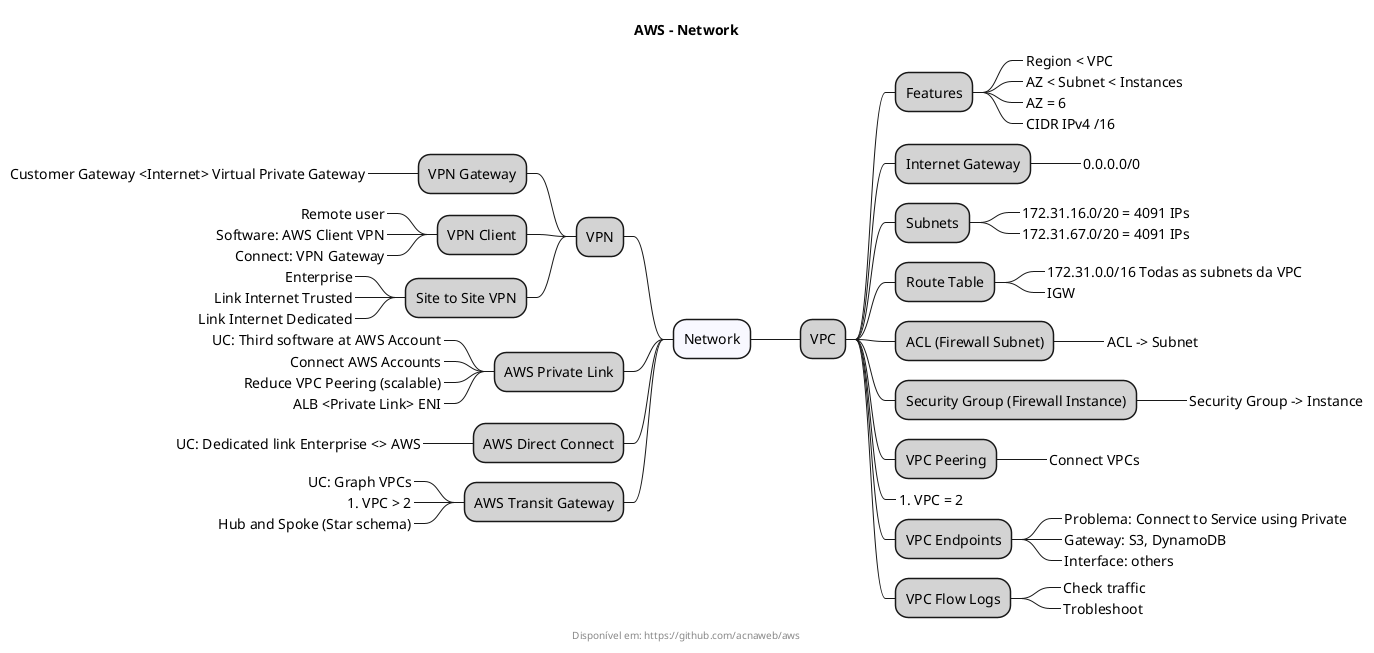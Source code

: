 @startmindmap

title "AWS - Network"
footer Disponível em: https://github.com/acnaweb/aws

*[#F8F8FF] Network

**[#LightGray] VPC

***[#LightGray] Features
****_ Region < VPC 
****_ AZ < Subnet < Instances
****_ AZ = 6
****_ CIDR IPv4 /16

***[#LightGray] Internet Gateway
****_ 0.0.0.0/0 

***[#LightGray] Subnets
****_ 172.31.16.0/20 = 4091 IPs
****_ 172.31.67.0/20 = 4091 IPs

***[#LightGray] Route Table
****_ 172.31.0.0/16 Todas as subnets da VPC
****_ IGW

***[#LightGray] ACL (Firewall Subnet)
****_ ACL -> Subnet

***[#LightGray] Security Group (Firewall Instance)
****_ Security Group -> Instance

***[#LightGray] VPC Peering
****_ Connect VPCs
***_ #VPC = 2

***[#LightGray] VPC Endpoints
****_ Problema: Connect to Service using Private
****_ Gateway: S3, DynamoDB
****_ Interface: others

***[#LightGray] VPC Flow Logs
****_ Check traffic 
****_ Trobleshoot 

left side

**[#LightGray] VPN

***[#LightGray] VPN Gateway
****_ Customer Gateway <Internet> Virtual Private Gateway

***[#LightGray] VPN Client
****_ Remote user
****_ Software: AWS Client VPN
****_ Connect: VPN Gateway

***[#LightGray] Site to Site VPN
****_ Enterprise
****_ Link Internet Trusted
****_ Link Internet Dedicated

**[#LightGray] AWS Private Link
***_ UC: Third software at AWS Account
***_ Connect AWS Accounts
***_ Reduce VPC Peering (scalable)
***_ ALB <Private Link> ENI

**[#LightGray] AWS Direct Connect
***_ UC: Dedicated link Enterprise <> AWS

**[#LightGray] AWS Transit Gateway
***_ UC: Graph VPCs
***_ #VPC > 2
***_ Hub and Spoke (Star schema)



@endmindmap